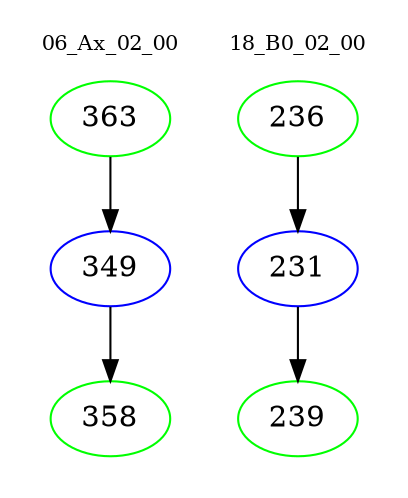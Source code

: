 digraph{
subgraph cluster_0 {
color = white
label = "06_Ax_02_00";
fontsize=10;
T0_363 [label="363", color="green"]
T0_363 -> T0_349 [color="black"]
T0_349 [label="349", color="blue"]
T0_349 -> T0_358 [color="black"]
T0_358 [label="358", color="green"]
}
subgraph cluster_1 {
color = white
label = "18_B0_02_00";
fontsize=10;
T1_236 [label="236", color="green"]
T1_236 -> T1_231 [color="black"]
T1_231 [label="231", color="blue"]
T1_231 -> T1_239 [color="black"]
T1_239 [label="239", color="green"]
}
}
